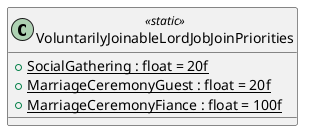 @startuml
class VoluntarilyJoinableLordJobJoinPriorities <<static>> {
    + {static} SocialGathering : float = 20f
    + {static} MarriageCeremonyGuest : float = 20f
    + {static} MarriageCeremonyFiance : float = 100f
}
@enduml
